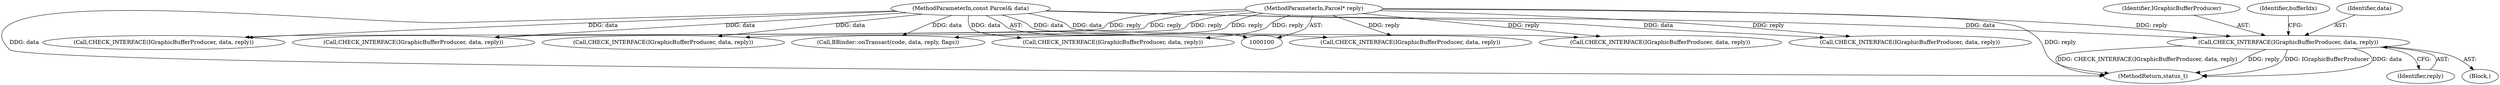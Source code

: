 digraph "0_Android_d06421fd37fbb7fd07002e6738fac3a223cb1a62@pointer" {
"1000111" [label="(Call,CHECK_INTERFACE(IGraphicBufferProducer, data, reply))"];
"1000102" [label="(MethodParameterIn,const Parcel& data)"];
"1000103" [label="(MethodParameterIn,Parcel* reply)"];
"1000114" [label="(Identifier,reply)"];
"1000112" [label="(Identifier,IGraphicBufferProducer)"];
"1000117" [label="(Identifier,bufferIdx)"];
"1000264" [label="(Call,CHECK_INTERFACE(IGraphicBufferProducer, data, reply))"];
"1000373" [label="(Call,BBinder::onTransact(code, data, reply, flags))"];
"1000229" [label="(Call,CHECK_INTERFACE(IGraphicBufferProducer, data, reply))"];
"1000166" [label="(Call,CHECK_INTERFACE(IGraphicBufferProducer, data, reply))"];
"1000288" [label="(Call,CHECK_INTERFACE(IGraphicBufferProducer, data, reply))"];
"1000113" [label="(Identifier,data)"];
"1000354" [label="(Call,CHECK_INTERFACE(IGraphicBufferProducer, data, reply))"];
"1000111" [label="(Call,CHECK_INTERFACE(IGraphicBufferProducer, data, reply))"];
"1000146" [label="(Call,CHECK_INTERFACE(IGraphicBufferProducer, data, reply))"];
"1000103" [label="(MethodParameterIn,Parcel* reply)"];
"1000102" [label="(MethodParameterIn,const Parcel& data)"];
"1000110" [label="(Block,)"];
"1000316" [label="(Call,CHECK_INTERFACE(IGraphicBufferProducer, data, reply))"];
"1000378" [label="(MethodReturn,status_t)"];
"1000111" -> "1000110"  [label="AST: "];
"1000111" -> "1000114"  [label="CFG: "];
"1000112" -> "1000111"  [label="AST: "];
"1000113" -> "1000111"  [label="AST: "];
"1000114" -> "1000111"  [label="AST: "];
"1000117" -> "1000111"  [label="CFG: "];
"1000111" -> "1000378"  [label="DDG: reply"];
"1000111" -> "1000378"  [label="DDG: IGraphicBufferProducer"];
"1000111" -> "1000378"  [label="DDG: data"];
"1000111" -> "1000378"  [label="DDG: CHECK_INTERFACE(IGraphicBufferProducer, data, reply)"];
"1000102" -> "1000111"  [label="DDG: data"];
"1000103" -> "1000111"  [label="DDG: reply"];
"1000102" -> "1000100"  [label="AST: "];
"1000102" -> "1000378"  [label="DDG: data"];
"1000102" -> "1000146"  [label="DDG: data"];
"1000102" -> "1000166"  [label="DDG: data"];
"1000102" -> "1000229"  [label="DDG: data"];
"1000102" -> "1000264"  [label="DDG: data"];
"1000102" -> "1000288"  [label="DDG: data"];
"1000102" -> "1000316"  [label="DDG: data"];
"1000102" -> "1000354"  [label="DDG: data"];
"1000102" -> "1000373"  [label="DDG: data"];
"1000103" -> "1000100"  [label="AST: "];
"1000103" -> "1000378"  [label="DDG: reply"];
"1000103" -> "1000146"  [label="DDG: reply"];
"1000103" -> "1000166"  [label="DDG: reply"];
"1000103" -> "1000229"  [label="DDG: reply"];
"1000103" -> "1000264"  [label="DDG: reply"];
"1000103" -> "1000288"  [label="DDG: reply"];
"1000103" -> "1000316"  [label="DDG: reply"];
"1000103" -> "1000354"  [label="DDG: reply"];
"1000103" -> "1000373"  [label="DDG: reply"];
}
